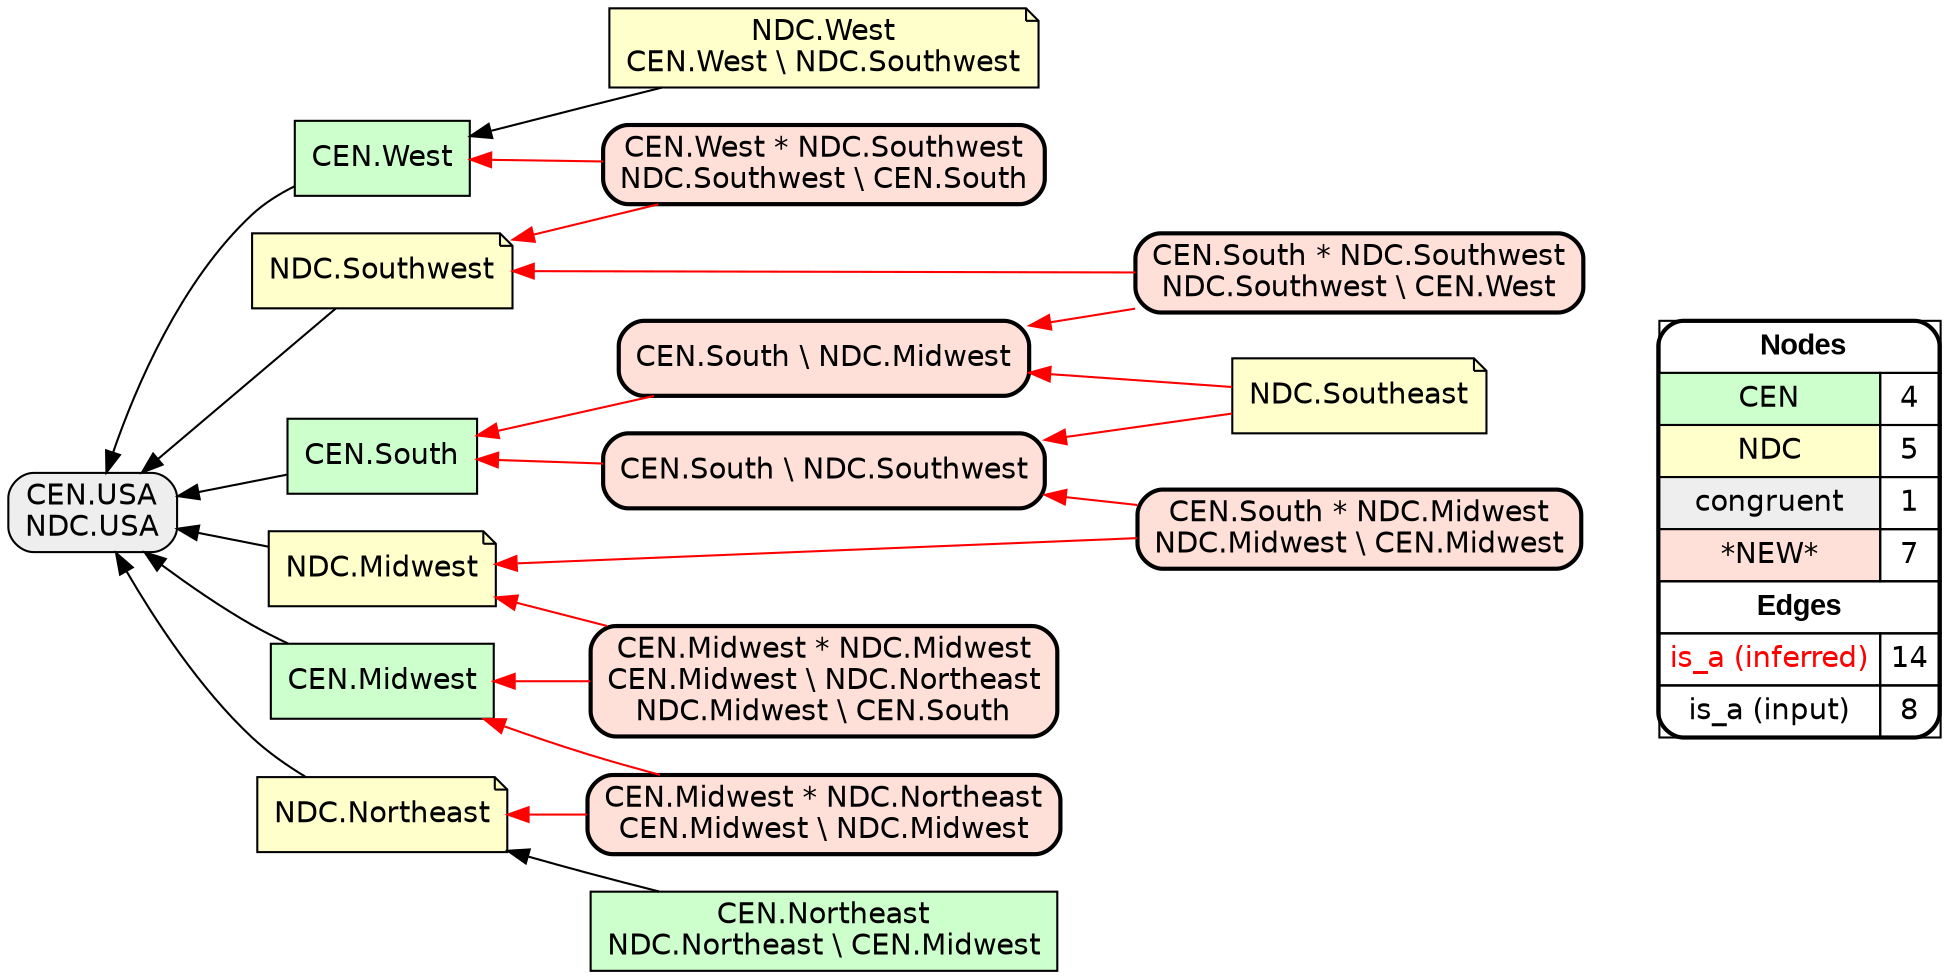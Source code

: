 digraph{
rankdir=RL
node[shape=box style=filled fillcolor="#CCFFCC" fontname="helvetica"] 
"CEN.South"
"CEN.West"
"CEN.Northeast\nNDC.Northeast \\ CEN.Midwest"
"CEN.Midwest"
node[shape=note style=filled fillcolor="#FFFFCC" fontname="helvetica"] 
"NDC.West\nCEN.West \\ NDC.Southwest"
"NDC.Midwest"
"NDC.Southwest"
"NDC.Northeast"
"NDC.Southeast"
node[shape=box style="filled,rounded" fillcolor="#EEEEEE" fontname="helvetica"] 
"CEN.USA\nNDC.USA"
node[shape=box style="filled,rounded,bold" fillcolor="#FFE0D8" fontname="helvetica"] 
"CEN.West * NDC.Southwest\nNDC.Southwest \\ CEN.South"
"CEN.South \\ NDC.Southwest"
"CEN.South \\ NDC.Midwest"
"CEN.South * NDC.Midwest\nNDC.Midwest \\ CEN.Midwest"
"CEN.Midwest * NDC.Northeast\nCEN.Midwest \\ NDC.Midwest"
"CEN.South * NDC.Southwest\nNDC.Southwest \\ CEN.West"
"CEN.Midwest * NDC.Midwest\nCEN.Midwest \\ NDC.Northeast\nNDC.Midwest \\ CEN.South"
edge[arrowhead=normal style=dotted color="#000000" constraint=true penwidth=1]
edge[arrowhead=normal style=solid color="#FF0000" constraint=true penwidth=1]
"CEN.Midwest * NDC.Northeast\nCEN.Midwest \\ NDC.Midwest" -> "NDC.Northeast"
"NDC.Southeast" -> "CEN.South \\ NDC.Midwest"
"NDC.Southeast" -> "CEN.South \\ NDC.Southwest"
"CEN.Midwest * NDC.Midwest\nCEN.Midwest \\ NDC.Northeast\nNDC.Midwest \\ CEN.South" -> "NDC.Midwest"
"CEN.South * NDC.Southwest\nNDC.Southwest \\ CEN.West" -> "CEN.South \\ NDC.Midwest"
"CEN.South * NDC.Midwest\nNDC.Midwest \\ CEN.Midwest" -> "CEN.South \\ NDC.Southwest"
"CEN.South * NDC.Midwest\nNDC.Midwest \\ CEN.Midwest" -> "NDC.Midwest"
"CEN.South \\ NDC.Southwest" -> "CEN.South"
"CEN.South * NDC.Southwest\nNDC.Southwest \\ CEN.West" -> "NDC.Southwest"
"CEN.Midwest * NDC.Midwest\nCEN.Midwest \\ NDC.Northeast\nNDC.Midwest \\ CEN.South" -> "CEN.Midwest"
"CEN.South \\ NDC.Midwest" -> "CEN.South"
"CEN.West * NDC.Southwest\nNDC.Southwest \\ CEN.South" -> "NDC.Southwest"
"CEN.West * NDC.Southwest\nNDC.Southwest \\ CEN.South" -> "CEN.West"
"CEN.Midwest * NDC.Northeast\nCEN.Midwest \\ NDC.Midwest" -> "CEN.Midwest"
edge[arrowhead=normal style=solid color="#000000" constraint=true penwidth=1]
"CEN.Midwest" -> "CEN.USA\nNDC.USA"
"CEN.Northeast\nNDC.Northeast \\ CEN.Midwest" -> "NDC.Northeast"
"NDC.Northeast" -> "CEN.USA\nNDC.USA"
"NDC.Midwest" -> "CEN.USA\nNDC.USA"
"NDC.Southwest" -> "CEN.USA\nNDC.USA"
"CEN.South" -> "CEN.USA\nNDC.USA"
"CEN.West" -> "CEN.USA\nNDC.USA"
"NDC.West\nCEN.West \\ NDC.Southwest" -> "CEN.West"
node[shape=box] 
{rank=source Legend [fillcolor= white margin=0 label=< 
 <TABLE BORDER="0" CELLBORDER="1" CELLSPACING="0" CELLPADDING="4"> 
<TR> <TD COLSPAN="2"><font face="Arial Black"> Nodes</font></TD> </TR> 
<TR> 
 <TD bgcolor="#CCFFCC" fontname="helvetica">CEN</TD> 
 <TD>4</TD> 
 </TR> 
<TR> 
 <TD bgcolor="#FFFFCC" fontname="helvetica">NDC</TD> 
 <TD>5</TD> 
 </TR> 
<TR> 
 <TD bgcolor="#EEEEEE" fontname="helvetica">congruent</TD> 
 <TD>1</TD> 
 </TR> 
<TR> 
 <TD bgcolor="#FFE0D8" fontname="helvetica">*NEW*</TD> 
 <TD>7</TD> 
 </TR> 
<TR> <TD COLSPAN="2"><font face = "Arial Black"> Edges </font></TD> </TR> 
<TR> 
 <TD><font color ="#FF0000">is_a (inferred)</font></TD><TD>14</TD>
</TR>
<TR> 
 <TD><font color ="#000000">is_a (input)</font></TD><TD>8</TD>
</TR>
</TABLE> 
 >] } 
}